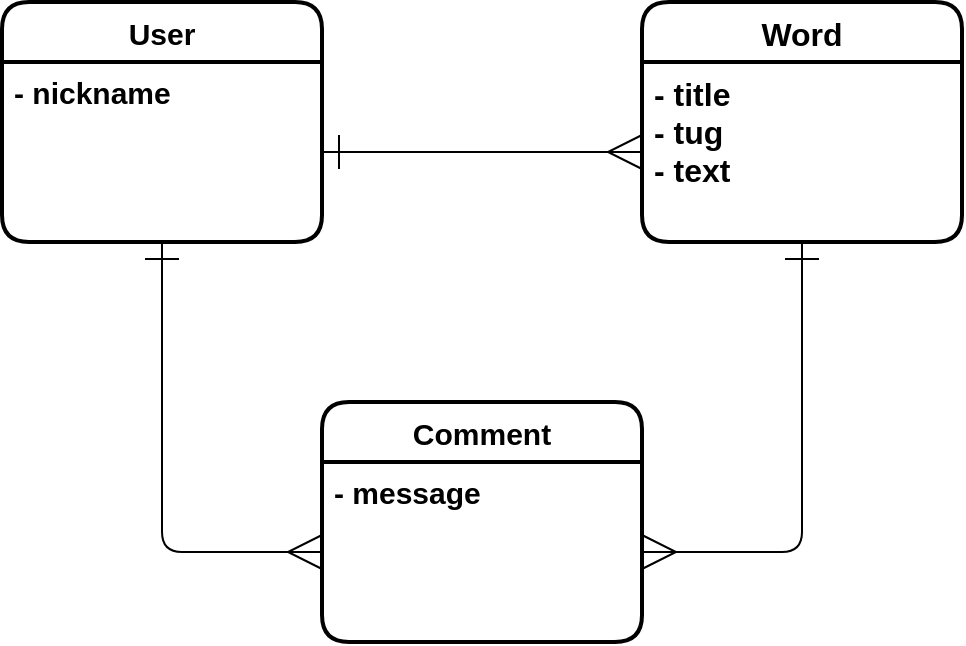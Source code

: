 <mxfile version="14.2.4" type="embed">
    <diagram id="t1SJCE-YLu4zlwz7Yoix" name="ページ1">
        <mxGraphModel dx="728" dy="649" grid="1" gridSize="10" guides="1" tooltips="1" connect="1" arrows="1" fold="1" page="1" pageScale="1" pageWidth="850" pageHeight="1100" background="#ffffff" math="0" shadow="0">
            <root>
                <mxCell id="0"/>
                <mxCell id="1" parent="0"/>
                <mxCell id="2" value="User" style="swimlane;childLayout=stackLayout;horizontal=1;startSize=30;horizontalStack=0;fontSize=15;fontStyle=1;strokeWidth=2;resizeParent=0;resizeLast=1;shadow=0;dashed=0;align=center;rounded=1;strokeColor=#000000;" vertex="1" parent="1">
                    <mxGeometry x="80" y="120" width="160" height="120" as="geometry"/>
                </mxCell>
                <mxCell id="3" value="- nickname" style="align=left;strokeColor=none;fillColor=none;spacingLeft=4;fontSize=15;verticalAlign=top;resizable=0;rotatable=0;part=1;fontStyle=1;rounded=1;fontColor=#000000;" vertex="1" parent="2">
                    <mxGeometry y="30" width="160" height="90" as="geometry"/>
                </mxCell>
                <mxCell id="4" value="Word" style="swimlane;childLayout=stackLayout;horizontal=1;startSize=30;horizontalStack=0;fontSize=16;fontStyle=1;strokeWidth=2;resizeParent=0;resizeLast=1;shadow=0;dashed=0;align=center;rounded=1;strokeColor=#000000;" vertex="1" parent="1">
                    <mxGeometry x="400" y="120" width="160" height="120" as="geometry"/>
                </mxCell>
                <mxCell id="5" value="- title&#10;- tug&#10;- text" style="align=left;strokeColor=none;fillColor=none;spacingLeft=4;fontSize=16;verticalAlign=top;resizable=0;rotatable=0;part=1;fontStyle=1;rounded=1;fontColor=#000000;" vertex="1" parent="4">
                    <mxGeometry y="30" width="160" height="90" as="geometry"/>
                </mxCell>
                <mxCell id="6" value="Comment" style="swimlane;childLayout=stackLayout;horizontal=1;startSize=30;horizontalStack=0;fontSize=15;fontStyle=1;strokeWidth=2;resizeParent=0;resizeLast=1;shadow=0;dashed=0;align=center;rounded=1;strokeColor=#000000;" vertex="1" parent="1">
                    <mxGeometry x="240" y="320" width="160" height="120" as="geometry"/>
                </mxCell>
                <mxCell id="7" value="- message" style="align=left;strokeColor=none;fillColor=none;spacingLeft=4;fontSize=15;verticalAlign=top;resizable=0;rotatable=0;part=1;fontStyle=1;rounded=1;fontColor=#000000;" vertex="1" parent="6">
                    <mxGeometry y="30" width="160" height="90" as="geometry"/>
                </mxCell>
                <mxCell id="8" style="edgeStyle=orthogonalEdgeStyle;orthogonalLoop=1;jettySize=auto;html=1;exitX=0.5;exitY=1;exitDx=0;exitDy=0;entryX=0;entryY=0.5;entryDx=0;entryDy=0;endArrow=ERmany;endFill=0;endSize=15;targetPerimeterSpacing=15;startArrow=ERone;startFill=0;startSize=15;strokeColor=#000000;" edge="1" parent="1" source="3" target="7">
                    <mxGeometry relative="1" as="geometry"/>
                </mxCell>
                <mxCell id="9" style="orthogonalLoop=1;jettySize=auto;html=1;exitX=0.5;exitY=1;exitDx=0;exitDy=0;entryX=1;entryY=0.5;entryDx=0;entryDy=0;endArrow=ERmany;endFill=0;endSize=15;targetPerimeterSpacing=15;startArrow=ERone;startFill=0;startSize=15;edgeStyle=elbowEdgeStyle;strokeColor=#000000;" edge="1" parent="1" source="5" target="7">
                    <mxGeometry relative="1" as="geometry">
                        <Array as="points">
                            <mxPoint x="480" y="318"/>
                        </Array>
                    </mxGeometry>
                </mxCell>
                <mxCell id="10" style="edgeStyle=orthogonalEdgeStyle;orthogonalLoop=1;jettySize=auto;html=1;exitX=1;exitY=0.5;exitDx=0;exitDy=0;entryX=0;entryY=0.5;entryDx=0;entryDy=0;endArrow=ERmany;endFill=0;targetPerimeterSpacing=15;endSize=15;startArrow=ERone;startFill=0;startSize=15;strokeColor=#000000;" edge="1" parent="1" source="3" target="5">
                    <mxGeometry relative="1" as="geometry"/>
                </mxCell>
            </root>
        </mxGraphModel>
    </diagram>
</mxfile>